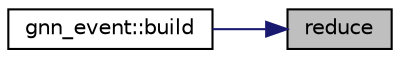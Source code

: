 digraph "reduce"
{
 // INTERACTIVE_SVG=YES
 // LATEX_PDF_SIZE
  edge [fontname="Helvetica",fontsize="10",labelfontname="Helvetica",labelfontsize="10"];
  node [fontname="Helvetica",fontsize="10",shape=record];
  rankdir="RL";
  Node1 [label="reduce",height=0.2,width=0.4,color="black", fillcolor="grey75", style="filled", fontcolor="black",tooltip=" "];
  Node1 -> Node2 [dir="back",color="midnightblue",fontsize="10",style="solid",fontname="Helvetica"];
  Node2 [label="gnn_event::build",height=0.2,width=0.4,color="black", fillcolor="white", style="filled",URL="$classgnn__event.html#a16a9515f93e5ea7b93f91e60bdc1ca1f",tooltip=" "];
}
